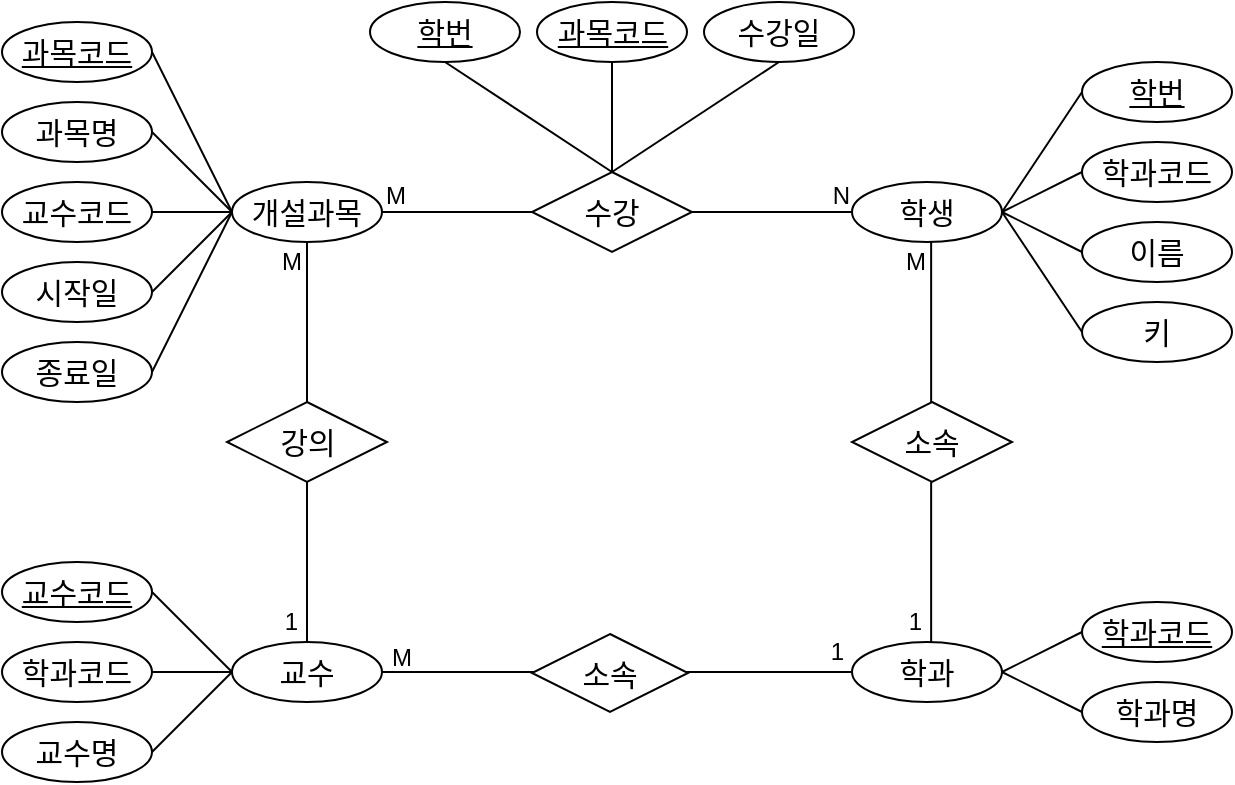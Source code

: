 <mxfile>
    <diagram id="RzV1OqvMHSCeDi-2Xnzu" name="Page-1">
        <mxGraphModel dx="670" dy="578" grid="1" gridSize="10" guides="1" tooltips="1" connect="1" arrows="1" fold="1" page="1" pageScale="1" pageWidth="1169" pageHeight="827" math="0" shadow="0">
            <root>
                <mxCell id="0"/>
                <mxCell id="1" parent="0"/>
                <mxCell id="2" value="학생" style="ellipse;whiteSpace=wrap;html=1;align=center;fontSize=15;" vertex="1" parent="1">
                    <mxGeometry x="702" y="304" width="75" height="30" as="geometry"/>
                </mxCell>
                <mxCell id="3" value="학과" style="ellipse;whiteSpace=wrap;html=1;align=center;fontSize=15;" vertex="1" parent="1">
                    <mxGeometry x="702" y="534" width="75" height="30" as="geometry"/>
                </mxCell>
                <mxCell id="6" value="학과코드" style="ellipse;whiteSpace=wrap;html=1;align=center;fontSize=15;" vertex="1" parent="1">
                    <mxGeometry x="817" y="284" width="75" height="30" as="geometry"/>
                </mxCell>
                <mxCell id="7" value="이름" style="ellipse;whiteSpace=wrap;html=1;align=center;fontSize=15;" vertex="1" parent="1">
                    <mxGeometry x="817" y="324" width="75" height="30" as="geometry"/>
                </mxCell>
                <mxCell id="8" value="키" style="ellipse;whiteSpace=wrap;html=1;align=center;fontSize=15;" vertex="1" parent="1">
                    <mxGeometry x="817" y="364" width="75" height="30" as="geometry"/>
                </mxCell>
                <mxCell id="9" value="학번" style="ellipse;whiteSpace=wrap;html=1;align=center;fontStyle=4;fontSize=15;" vertex="1" parent="1">
                    <mxGeometry x="817" y="244" width="75" height="30" as="geometry"/>
                </mxCell>
                <mxCell id="10" value="학과코드" style="ellipse;whiteSpace=wrap;html=1;align=center;fontStyle=4;fontSize=15;" vertex="1" parent="1">
                    <mxGeometry x="817" y="514" width="75" height="30" as="geometry"/>
                </mxCell>
                <mxCell id="11" value="학과명" style="ellipse;whiteSpace=wrap;html=1;align=center;fontSize=15;" vertex="1" parent="1">
                    <mxGeometry x="817" y="554" width="75" height="30" as="geometry"/>
                </mxCell>
                <mxCell id="12" value="교수" style="ellipse;whiteSpace=wrap;html=1;align=center;fontSize=15;" vertex="1" parent="1">
                    <mxGeometry x="392" y="534" width="75" height="30" as="geometry"/>
                </mxCell>
                <mxCell id="13" value="학과코드" style="ellipse;whiteSpace=wrap;html=1;align=center;fontSize=15;" vertex="1" parent="1">
                    <mxGeometry x="277" y="534" width="75" height="30" as="geometry"/>
                </mxCell>
                <mxCell id="14" value="교수명" style="ellipse;whiteSpace=wrap;html=1;align=center;fontSize=15;" vertex="1" parent="1">
                    <mxGeometry x="277" y="574" width="75" height="30" as="geometry"/>
                </mxCell>
                <mxCell id="16" value="교수코드" style="ellipse;whiteSpace=wrap;html=1;align=center;fontStyle=4;fontSize=15;" vertex="1" parent="1">
                    <mxGeometry x="277" y="494" width="75" height="30" as="geometry"/>
                </mxCell>
                <mxCell id="21" value="개설과목" style="ellipse;whiteSpace=wrap;html=1;align=center;fontSize=15;" vertex="1" parent="1">
                    <mxGeometry x="392" y="304" width="75" height="30" as="geometry"/>
                </mxCell>
                <mxCell id="22" value="과목명" style="ellipse;whiteSpace=wrap;html=1;align=center;fontSize=15;" vertex="1" parent="1">
                    <mxGeometry x="277" y="264" width="75" height="30" as="geometry"/>
                </mxCell>
                <mxCell id="23" value="교수코드" style="ellipse;whiteSpace=wrap;html=1;align=center;fontSize=15;" vertex="1" parent="1">
                    <mxGeometry x="277" y="304" width="75" height="30" as="geometry"/>
                </mxCell>
                <mxCell id="24" value="시작일" style="ellipse;whiteSpace=wrap;html=1;align=center;fontSize=15;" vertex="1" parent="1">
                    <mxGeometry x="277" y="344" width="75" height="30" as="geometry"/>
                </mxCell>
                <mxCell id="25" value="과목코드" style="ellipse;whiteSpace=wrap;html=1;align=center;fontStyle=4;fontSize=15;" vertex="1" parent="1">
                    <mxGeometry x="277" y="224" width="75" height="30" as="geometry"/>
                </mxCell>
                <mxCell id="26" value="종료일" style="ellipse;whiteSpace=wrap;html=1;align=center;fontSize=15;" vertex="1" parent="1">
                    <mxGeometry x="277" y="384" width="75" height="30" as="geometry"/>
                </mxCell>
                <mxCell id="28" value="" style="endArrow=none;html=1;rounded=0;exitX=0;exitY=0.5;exitDx=0;exitDy=0;entryX=1;entryY=0.5;entryDx=0;entryDy=0;" edge="1" parent="1" source="21" target="25">
                    <mxGeometry relative="1" as="geometry">
                        <mxPoint x="432" y="274" as="sourcePoint"/>
                        <mxPoint x="592" y="274" as="targetPoint"/>
                    </mxGeometry>
                </mxCell>
                <mxCell id="30" value="" style="endArrow=none;html=1;rounded=0;exitX=0;exitY=0.5;exitDx=0;exitDy=0;entryX=1;entryY=0.5;entryDx=0;entryDy=0;" edge="1" parent="1" source="21" target="22">
                    <mxGeometry relative="1" as="geometry">
                        <mxPoint x="247" y="329" as="sourcePoint"/>
                        <mxPoint x="287" y="249" as="targetPoint"/>
                    </mxGeometry>
                </mxCell>
                <mxCell id="31" value="" style="endArrow=none;html=1;rounded=0;exitX=0;exitY=0.5;exitDx=0;exitDy=0;" edge="1" parent="1" source="21">
                    <mxGeometry relative="1" as="geometry">
                        <mxPoint x="247" y="329" as="sourcePoint"/>
                        <mxPoint x="352" y="319" as="targetPoint"/>
                    </mxGeometry>
                </mxCell>
                <mxCell id="32" value="" style="endArrow=none;html=1;rounded=0;exitX=0;exitY=0.5;exitDx=0;exitDy=0;entryX=1;entryY=0.5;entryDx=0;entryDy=0;" edge="1" parent="1" source="21" target="24">
                    <mxGeometry relative="1" as="geometry">
                        <mxPoint x="247" y="329" as="sourcePoint"/>
                        <mxPoint x="287" y="329" as="targetPoint"/>
                    </mxGeometry>
                </mxCell>
                <mxCell id="33" value="" style="endArrow=none;html=1;rounded=0;exitX=0;exitY=0.5;exitDx=0;exitDy=0;entryX=1;entryY=0.5;entryDx=0;entryDy=0;" edge="1" parent="1" source="21" target="26">
                    <mxGeometry relative="1" as="geometry">
                        <mxPoint x="247" y="329" as="sourcePoint"/>
                        <mxPoint x="287" y="369" as="targetPoint"/>
                    </mxGeometry>
                </mxCell>
                <mxCell id="34" value="" style="endArrow=none;html=1;rounded=0;exitX=0;exitY=0.5;exitDx=0;exitDy=0;entryX=1;entryY=0.5;entryDx=0;entryDy=0;" edge="1" parent="1" source="12" target="16">
                    <mxGeometry relative="1" as="geometry">
                        <mxPoint x="247" y="819" as="sourcePoint"/>
                        <mxPoint x="287" y="739" as="targetPoint"/>
                    </mxGeometry>
                </mxCell>
                <mxCell id="35" value="" style="endArrow=none;html=1;rounded=0;exitX=0;exitY=0.5;exitDx=0;exitDy=0;entryX=1;entryY=0.5;entryDx=0;entryDy=0;" edge="1" parent="1" source="12" target="13">
                    <mxGeometry relative="1" as="geometry">
                        <mxPoint x="247" y="559" as="sourcePoint"/>
                        <mxPoint x="287" y="519" as="targetPoint"/>
                    </mxGeometry>
                </mxCell>
                <mxCell id="36" value="" style="endArrow=none;html=1;rounded=0;exitX=0;exitY=0.5;exitDx=0;exitDy=0;entryX=1;entryY=0.5;entryDx=0;entryDy=0;" edge="1" parent="1" source="12" target="14">
                    <mxGeometry relative="1" as="geometry">
                        <mxPoint x="247" y="559" as="sourcePoint"/>
                        <mxPoint x="287" y="559" as="targetPoint"/>
                    </mxGeometry>
                </mxCell>
                <mxCell id="37" value="" style="endArrow=none;html=1;rounded=0;exitX=1;exitY=0.5;exitDx=0;exitDy=0;entryX=0;entryY=0.5;entryDx=0;entryDy=0;" edge="1" parent="1" source="2" target="9">
                    <mxGeometry relative="1" as="geometry">
                        <mxPoint x="457" y="319" as="sourcePoint"/>
                        <mxPoint x="497" y="359" as="targetPoint"/>
                    </mxGeometry>
                </mxCell>
                <mxCell id="39" value="" style="endArrow=none;html=1;rounded=0;exitX=1;exitY=0.5;exitDx=0;exitDy=0;entryX=0;entryY=0.5;entryDx=0;entryDy=0;" edge="1" parent="1" source="2" target="6">
                    <mxGeometry relative="1" as="geometry">
                        <mxPoint x="787" y="329" as="sourcePoint"/>
                        <mxPoint x="827" y="269" as="targetPoint"/>
                    </mxGeometry>
                </mxCell>
                <mxCell id="40" value="" style="endArrow=none;html=1;rounded=0;exitX=1;exitY=0.5;exitDx=0;exitDy=0;entryX=0;entryY=0.5;entryDx=0;entryDy=0;" edge="1" parent="1" source="2" target="7">
                    <mxGeometry relative="1" as="geometry">
                        <mxPoint x="787" y="329" as="sourcePoint"/>
                        <mxPoint x="827" y="309" as="targetPoint"/>
                    </mxGeometry>
                </mxCell>
                <mxCell id="41" value="" style="endArrow=none;html=1;rounded=0;exitX=1;exitY=0.5;exitDx=0;exitDy=0;entryX=0;entryY=0.5;entryDx=0;entryDy=0;" edge="1" parent="1" source="2" target="8">
                    <mxGeometry relative="1" as="geometry">
                        <mxPoint x="787" y="329" as="sourcePoint"/>
                        <mxPoint x="827" y="349" as="targetPoint"/>
                    </mxGeometry>
                </mxCell>
                <mxCell id="42" value="" style="endArrow=none;html=1;rounded=0;exitX=1;exitY=0.5;exitDx=0;exitDy=0;entryX=0;entryY=0.5;entryDx=0;entryDy=0;" edge="1" parent="1" source="3" target="10">
                    <mxGeometry relative="1" as="geometry">
                        <mxPoint x="787" y="379" as="sourcePoint"/>
                        <mxPoint x="827" y="439" as="targetPoint"/>
                    </mxGeometry>
                </mxCell>
                <mxCell id="43" value="" style="endArrow=none;html=1;rounded=0;exitX=1;exitY=0.5;exitDx=0;exitDy=0;entryX=0;entryY=0.5;entryDx=0;entryDy=0;" edge="1" parent="1" source="3" target="11">
                    <mxGeometry relative="1" as="geometry">
                        <mxPoint x="787" y="559" as="sourcePoint"/>
                        <mxPoint x="827" y="539" as="targetPoint"/>
                    </mxGeometry>
                </mxCell>
                <mxCell id="44" value="" style="endArrow=none;html=1;rounded=0;exitX=1;exitY=0.5;exitDx=0;exitDy=0;entryX=0;entryY=0.5;entryDx=0;entryDy=0;" edge="1" parent="1" source="21" target="2">
                    <mxGeometry relative="1" as="geometry">
                        <mxPoint x="470" y="290" as="sourcePoint"/>
                        <mxPoint x="630" y="290" as="targetPoint"/>
                    </mxGeometry>
                </mxCell>
                <mxCell id="45" value="M" style="resizable=0;html=1;whiteSpace=wrap;align=left;verticalAlign=bottom;" connectable="0" vertex="1" parent="44">
                    <mxGeometry x="-1" relative="1" as="geometry"/>
                </mxCell>
                <mxCell id="46" value="N" style="resizable=0;html=1;whiteSpace=wrap;align=right;verticalAlign=bottom;" connectable="0" vertex="1" parent="44">
                    <mxGeometry x="1" relative="1" as="geometry"/>
                </mxCell>
                <mxCell id="19" value="수강" style="shape=rhombus;perimeter=rhombusPerimeter;whiteSpace=wrap;html=1;align=center;fontSize=15;" vertex="1" parent="1">
                    <mxGeometry x="542" y="299" width="80" height="40" as="geometry"/>
                </mxCell>
                <mxCell id="49" value="" style="endArrow=none;html=1;rounded=0;exitX=0.5;exitY=1;exitDx=0;exitDy=0;entryX=0.5;entryY=0;entryDx=0;entryDy=0;" edge="1" parent="1" source="21" target="12">
                    <mxGeometry relative="1" as="geometry">
                        <mxPoint x="540" y="400" as="sourcePoint"/>
                        <mxPoint x="700" y="400" as="targetPoint"/>
                    </mxGeometry>
                </mxCell>
                <mxCell id="50" value="M" style="resizable=0;html=1;whiteSpace=wrap;align=left;verticalAlign=bottom;" connectable="0" vertex="1" parent="49">
                    <mxGeometry x="-1" relative="1" as="geometry">
                        <mxPoint x="-15" y="18" as="offset"/>
                    </mxGeometry>
                </mxCell>
                <mxCell id="51" value="1" style="resizable=0;html=1;whiteSpace=wrap;align=right;verticalAlign=bottom;" connectable="0" vertex="1" parent="49">
                    <mxGeometry x="1" relative="1" as="geometry">
                        <mxPoint x="-3" y="-2" as="offset"/>
                    </mxGeometry>
                </mxCell>
                <mxCell id="53" value="" style="endArrow=none;html=1;rounded=0;exitX=0.5;exitY=1;exitDx=0;exitDy=0;entryX=0.5;entryY=0;entryDx=0;entryDy=0;" edge="1" parent="1">
                    <mxGeometry relative="1" as="geometry">
                        <mxPoint x="741.57" y="334" as="sourcePoint"/>
                        <mxPoint x="741.57" y="534" as="targetPoint"/>
                    </mxGeometry>
                </mxCell>
                <mxCell id="54" value="M" style="resizable=0;html=1;whiteSpace=wrap;align=left;verticalAlign=bottom;" connectable="0" vertex="1" parent="53">
                    <mxGeometry x="-1" relative="1" as="geometry">
                        <mxPoint x="-15" y="18" as="offset"/>
                    </mxGeometry>
                </mxCell>
                <mxCell id="55" value="1" style="resizable=0;html=1;whiteSpace=wrap;align=right;verticalAlign=bottom;" connectable="0" vertex="1" parent="53">
                    <mxGeometry x="1" relative="1" as="geometry">
                        <mxPoint x="-3" y="-2" as="offset"/>
                    </mxGeometry>
                </mxCell>
                <mxCell id="18" value="소속" style="shape=rhombus;perimeter=rhombusPerimeter;whiteSpace=wrap;html=1;align=center;fontSize=15;" vertex="1" parent="1">
                    <mxGeometry x="702" y="414" width="80" height="40" as="geometry"/>
                </mxCell>
                <mxCell id="20" value="강의" style="shape=rhombus;perimeter=rhombusPerimeter;whiteSpace=wrap;html=1;align=center;fontSize=15;" vertex="1" parent="1">
                    <mxGeometry x="389.5" y="414" width="80" height="40" as="geometry"/>
                </mxCell>
                <mxCell id="57" value="" style="endArrow=none;html=1;rounded=0;exitX=1;exitY=0.5;exitDx=0;exitDy=0;entryX=0;entryY=0.5;entryDx=0;entryDy=0;" edge="1" parent="1" source="12" target="3">
                    <mxGeometry relative="1" as="geometry">
                        <mxPoint x="530" y="429" as="sourcePoint"/>
                        <mxPoint x="530" y="629" as="targetPoint"/>
                    </mxGeometry>
                </mxCell>
                <mxCell id="58" value="M" style="resizable=0;html=1;whiteSpace=wrap;align=left;verticalAlign=bottom;" connectable="0" vertex="1" parent="57">
                    <mxGeometry x="-1" relative="1" as="geometry">
                        <mxPoint x="3" y="1" as="offset"/>
                    </mxGeometry>
                </mxCell>
                <mxCell id="59" value="1" style="resizable=0;html=1;whiteSpace=wrap;align=right;verticalAlign=bottom;" connectable="0" vertex="1" parent="57">
                    <mxGeometry x="1" relative="1" as="geometry">
                        <mxPoint x="-3" y="-2" as="offset"/>
                    </mxGeometry>
                </mxCell>
                <mxCell id="56" value="소속" style="shape=rhombus;perimeter=rhombusPerimeter;whiteSpace=wrap;html=1;align=center;fontSize=15;" vertex="1" parent="1">
                    <mxGeometry x="542" y="530" width="78" height="39" as="geometry"/>
                </mxCell>
                <mxCell id="JZcHNKM4s_XMoxkXmlBT-59" value="학번" style="ellipse;whiteSpace=wrap;html=1;align=center;fontStyle=4;fontSize=15;" vertex="1" parent="1">
                    <mxGeometry x="461" y="214" width="75" height="30" as="geometry"/>
                </mxCell>
                <mxCell id="JZcHNKM4s_XMoxkXmlBT-60" value="과목코드" style="ellipse;whiteSpace=wrap;html=1;align=center;fontStyle=4;fontSize=15;" vertex="1" parent="1">
                    <mxGeometry x="544.5" y="214" width="75" height="30" as="geometry"/>
                </mxCell>
                <mxCell id="JZcHNKM4s_XMoxkXmlBT-61" value="수강일" style="ellipse;whiteSpace=wrap;html=1;align=center;fontSize=15;" vertex="1" parent="1">
                    <mxGeometry x="628" y="214" width="75" height="30" as="geometry"/>
                </mxCell>
                <mxCell id="y2mSvNMbMpZ3Wx20DEeY-60" value="" style="endArrow=none;html=1;rounded=0;exitX=0.5;exitY=1;exitDx=0;exitDy=0;entryX=0.5;entryY=0;entryDx=0;entryDy=0;" edge="1" parent="1" source="JZcHNKM4s_XMoxkXmlBT-60" target="19">
                    <mxGeometry relative="1" as="geometry">
                        <mxPoint x="570" y="330" as="sourcePoint"/>
                        <mxPoint x="730" y="330" as="targetPoint"/>
                    </mxGeometry>
                </mxCell>
                <mxCell id="y2mSvNMbMpZ3Wx20DEeY-61" value="" style="endArrow=none;html=1;rounded=0;exitX=0.5;exitY=1;exitDx=0;exitDy=0;entryX=0.5;entryY=0;entryDx=0;entryDy=0;" edge="1" parent="1" source="JZcHNKM4s_XMoxkXmlBT-61" target="19">
                    <mxGeometry relative="1" as="geometry">
                        <mxPoint x="592" y="254" as="sourcePoint"/>
                        <mxPoint x="592" y="309" as="targetPoint"/>
                    </mxGeometry>
                </mxCell>
                <mxCell id="y2mSvNMbMpZ3Wx20DEeY-62" value="" style="endArrow=none;html=1;rounded=0;exitX=0.5;exitY=1;exitDx=0;exitDy=0;entryX=0.5;entryY=0;entryDx=0;entryDy=0;" edge="1" parent="1" source="JZcHNKM4s_XMoxkXmlBT-59" target="19">
                    <mxGeometry relative="1" as="geometry">
                        <mxPoint x="676" y="254" as="sourcePoint"/>
                        <mxPoint x="592" y="309" as="targetPoint"/>
                    </mxGeometry>
                </mxCell>
            </root>
        </mxGraphModel>
    </diagram>
    <diagram id="DsDTQnBd63ckq8sK82Fo" name="Page-2">
        <mxGraphModel dx="975" dy="827" grid="1" gridSize="10" guides="1" tooltips="1" connect="1" arrows="1" fold="1" page="1" pageScale="1" pageWidth="1169" pageHeight="827" math="0" shadow="0">
            <root>
                <mxCell id="0"/>
                <mxCell id="1" parent="0"/>
                <mxCell id="hBGOaly_u9701TuGnQth-31" value="학생" style="shape=table;startSize=30;container=1;collapsible=1;childLayout=tableLayout;fixedRows=1;rowLines=0;fontStyle=1;align=center;resizeLast=1;html=1;" vertex="1" parent="1">
                    <mxGeometry x="250" y="240" width="100" height="150" as="geometry"/>
                </mxCell>
                <mxCell id="hBGOaly_u9701TuGnQth-32" value="" style="shape=tableRow;horizontal=0;startSize=0;swimlaneHead=0;swimlaneBody=0;fillColor=none;collapsible=0;dropTarget=0;points=[[0,0.5],[1,0.5]];portConstraint=eastwest;top=0;left=0;right=0;bottom=1;" vertex="1" parent="hBGOaly_u9701TuGnQth-31">
                    <mxGeometry y="30" width="100" height="30" as="geometry"/>
                </mxCell>
                <mxCell id="hBGOaly_u9701TuGnQth-33" value="PK" style="shape=partialRectangle;connectable=0;fillColor=none;top=0;left=0;bottom=0;right=0;fontStyle=1;overflow=hidden;whiteSpace=wrap;html=1;" vertex="1" parent="hBGOaly_u9701TuGnQth-32">
                    <mxGeometry width="30" height="30" as="geometry">
                        <mxRectangle width="30" height="30" as="alternateBounds"/>
                    </mxGeometry>
                </mxCell>
                <mxCell id="hBGOaly_u9701TuGnQth-34" value="학번" style="shape=partialRectangle;connectable=0;fillColor=none;top=0;left=0;bottom=0;right=0;align=left;spacingLeft=6;fontStyle=5;overflow=hidden;whiteSpace=wrap;html=1;" vertex="1" parent="hBGOaly_u9701TuGnQth-32">
                    <mxGeometry x="30" width="70" height="30" as="geometry">
                        <mxRectangle width="70" height="30" as="alternateBounds"/>
                    </mxGeometry>
                </mxCell>
                <mxCell id="mKmhaVHuOT8psV6PgwVP-20" value="" style="shape=tableRow;horizontal=0;startSize=0;swimlaneHead=0;swimlaneBody=0;fillColor=none;collapsible=0;dropTarget=0;points=[[0,0.5],[1,0.5]];portConstraint=eastwest;top=0;left=0;right=0;bottom=1;" vertex="1" parent="hBGOaly_u9701TuGnQth-31">
                    <mxGeometry y="60" width="100" height="30" as="geometry"/>
                </mxCell>
                <mxCell id="mKmhaVHuOT8psV6PgwVP-21" value="PK" style="shape=partialRectangle;connectable=0;fillColor=none;top=0;left=0;bottom=0;right=0;fontStyle=1;overflow=hidden;whiteSpace=wrap;html=1;" vertex="1" parent="mKmhaVHuOT8psV6PgwVP-20">
                    <mxGeometry width="30" height="30" as="geometry">
                        <mxRectangle width="30" height="30" as="alternateBounds"/>
                    </mxGeometry>
                </mxCell>
                <mxCell id="mKmhaVHuOT8psV6PgwVP-22" value="학과코드" style="shape=partialRectangle;connectable=0;fillColor=none;top=0;left=0;bottom=0;right=0;align=left;spacingLeft=6;fontStyle=5;overflow=hidden;whiteSpace=wrap;html=1;" vertex="1" parent="mKmhaVHuOT8psV6PgwVP-20">
                    <mxGeometry x="30" width="70" height="30" as="geometry">
                        <mxRectangle width="70" height="30" as="alternateBounds"/>
                    </mxGeometry>
                </mxCell>
                <mxCell id="hBGOaly_u9701TuGnQth-35" value="" style="shape=tableRow;horizontal=0;startSize=0;swimlaneHead=0;swimlaneBody=0;fillColor=none;collapsible=0;dropTarget=0;points=[[0,0.5],[1,0.5]];portConstraint=eastwest;top=0;left=0;right=0;bottom=0;" vertex="1" parent="hBGOaly_u9701TuGnQth-31">
                    <mxGeometry y="90" width="100" height="30" as="geometry"/>
                </mxCell>
                <mxCell id="hBGOaly_u9701TuGnQth-36" value="" style="shape=partialRectangle;connectable=0;fillColor=none;top=0;left=0;bottom=0;right=0;editable=1;overflow=hidden;whiteSpace=wrap;html=1;" vertex="1" parent="hBGOaly_u9701TuGnQth-35">
                    <mxGeometry width="30" height="30" as="geometry">
                        <mxRectangle width="30" height="30" as="alternateBounds"/>
                    </mxGeometry>
                </mxCell>
                <mxCell id="hBGOaly_u9701TuGnQth-37" value="이름" style="shape=partialRectangle;connectable=0;fillColor=none;top=0;left=0;bottom=0;right=0;align=left;spacingLeft=6;overflow=hidden;whiteSpace=wrap;html=1;" vertex="1" parent="hBGOaly_u9701TuGnQth-35">
                    <mxGeometry x="30" width="70" height="30" as="geometry">
                        <mxRectangle width="70" height="30" as="alternateBounds"/>
                    </mxGeometry>
                </mxCell>
                <mxCell id="hBGOaly_u9701TuGnQth-38" value="" style="shape=tableRow;horizontal=0;startSize=0;swimlaneHead=0;swimlaneBody=0;fillColor=none;collapsible=0;dropTarget=0;points=[[0,0.5],[1,0.5]];portConstraint=eastwest;top=0;left=0;right=0;bottom=0;" vertex="1" parent="hBGOaly_u9701TuGnQth-31">
                    <mxGeometry y="120" width="100" height="30" as="geometry"/>
                </mxCell>
                <mxCell id="hBGOaly_u9701TuGnQth-39" value="" style="shape=partialRectangle;connectable=0;fillColor=none;top=0;left=0;bottom=0;right=0;editable=1;overflow=hidden;whiteSpace=wrap;html=1;" vertex="1" parent="hBGOaly_u9701TuGnQth-38">
                    <mxGeometry width="30" height="30" as="geometry">
                        <mxRectangle width="30" height="30" as="alternateBounds"/>
                    </mxGeometry>
                </mxCell>
                <mxCell id="hBGOaly_u9701TuGnQth-40" value="키" style="shape=partialRectangle;connectable=0;fillColor=none;top=0;left=0;bottom=0;right=0;align=left;spacingLeft=6;overflow=hidden;whiteSpace=wrap;html=1;" vertex="1" parent="hBGOaly_u9701TuGnQth-38">
                    <mxGeometry x="30" width="70" height="30" as="geometry">
                        <mxRectangle width="70" height="30" as="alternateBounds"/>
                    </mxGeometry>
                </mxCell>
                <mxCell id="hBGOaly_u9701TuGnQth-44" value="학과" style="shape=table;startSize=30;container=1;collapsible=1;childLayout=tableLayout;fixedRows=1;rowLines=0;fontStyle=1;align=center;resizeLast=1;html=1;" vertex="1" parent="1">
                    <mxGeometry x="110" y="240" width="100" height="90" as="geometry"/>
                </mxCell>
                <mxCell id="hBGOaly_u9701TuGnQth-45" value="" style="shape=tableRow;horizontal=0;startSize=0;swimlaneHead=0;swimlaneBody=0;fillColor=none;collapsible=0;dropTarget=0;points=[[0,0.5],[1,0.5]];portConstraint=eastwest;top=0;left=0;right=0;bottom=1;" vertex="1" parent="hBGOaly_u9701TuGnQth-44">
                    <mxGeometry y="30" width="100" height="30" as="geometry"/>
                </mxCell>
                <mxCell id="hBGOaly_u9701TuGnQth-46" value="PK" style="shape=partialRectangle;connectable=0;fillColor=none;top=0;left=0;bottom=0;right=0;fontStyle=1;overflow=hidden;whiteSpace=wrap;html=1;" vertex="1" parent="hBGOaly_u9701TuGnQth-45">
                    <mxGeometry width="30" height="30" as="geometry">
                        <mxRectangle width="30" height="30" as="alternateBounds"/>
                    </mxGeometry>
                </mxCell>
                <mxCell id="hBGOaly_u9701TuGnQth-47" value="학과코드" style="shape=partialRectangle;connectable=0;fillColor=none;top=0;left=0;bottom=0;right=0;align=left;spacingLeft=6;fontStyle=5;overflow=hidden;whiteSpace=wrap;html=1;" vertex="1" parent="hBGOaly_u9701TuGnQth-45">
                    <mxGeometry x="30" width="70" height="30" as="geometry">
                        <mxRectangle width="70" height="30" as="alternateBounds"/>
                    </mxGeometry>
                </mxCell>
                <mxCell id="hBGOaly_u9701TuGnQth-48" value="" style="shape=tableRow;horizontal=0;startSize=0;swimlaneHead=0;swimlaneBody=0;fillColor=none;collapsible=0;dropTarget=0;points=[[0,0.5],[1,0.5]];portConstraint=eastwest;top=0;left=0;right=0;bottom=0;" vertex="1" parent="hBGOaly_u9701TuGnQth-44">
                    <mxGeometry y="60" width="100" height="30" as="geometry"/>
                </mxCell>
                <mxCell id="hBGOaly_u9701TuGnQth-49" value="" style="shape=partialRectangle;connectable=0;fillColor=none;top=0;left=0;bottom=0;right=0;editable=1;overflow=hidden;whiteSpace=wrap;html=1;" vertex="1" parent="hBGOaly_u9701TuGnQth-48">
                    <mxGeometry width="30" height="30" as="geometry">
                        <mxRectangle width="30" height="30" as="alternateBounds"/>
                    </mxGeometry>
                </mxCell>
                <mxCell id="hBGOaly_u9701TuGnQth-50" value="학과명" style="shape=partialRectangle;connectable=0;fillColor=none;top=0;left=0;bottom=0;right=0;align=left;spacingLeft=6;overflow=hidden;whiteSpace=wrap;html=1;" vertex="1" parent="hBGOaly_u9701TuGnQth-48">
                    <mxGeometry x="30" width="70" height="30" as="geometry">
                        <mxRectangle width="70" height="30" as="alternateBounds"/>
                    </mxGeometry>
                </mxCell>
                <mxCell id="mKmhaVHuOT8psV6PgwVP-1" value="개설과목" style="shape=table;startSize=30;container=1;collapsible=1;childLayout=tableLayout;fixedRows=1;rowLines=0;fontStyle=1;align=center;resizeLast=1;html=1;" vertex="1" parent="1">
                    <mxGeometry x="550" y="240" width="100" height="180" as="geometry"/>
                </mxCell>
                <mxCell id="mKmhaVHuOT8psV6PgwVP-2" value="" style="shape=tableRow;horizontal=0;startSize=0;swimlaneHead=0;swimlaneBody=0;fillColor=none;collapsible=0;dropTarget=0;points=[[0,0.5],[1,0.5]];portConstraint=eastwest;top=0;left=0;right=0;bottom=1;" vertex="1" parent="mKmhaVHuOT8psV6PgwVP-1">
                    <mxGeometry y="30" width="100" height="30" as="geometry"/>
                </mxCell>
                <mxCell id="mKmhaVHuOT8psV6PgwVP-3" value="PK" style="shape=partialRectangle;connectable=0;fillColor=none;top=0;left=0;bottom=0;right=0;fontStyle=1;overflow=hidden;whiteSpace=wrap;html=1;" vertex="1" parent="mKmhaVHuOT8psV6PgwVP-2">
                    <mxGeometry width="30" height="30" as="geometry">
                        <mxRectangle width="30" height="30" as="alternateBounds"/>
                    </mxGeometry>
                </mxCell>
                <mxCell id="mKmhaVHuOT8psV6PgwVP-4" value="과목코드" style="shape=partialRectangle;connectable=0;fillColor=none;top=0;left=0;bottom=0;right=0;align=left;spacingLeft=6;fontStyle=5;overflow=hidden;whiteSpace=wrap;html=1;" vertex="1" parent="mKmhaVHuOT8psV6PgwVP-2">
                    <mxGeometry x="30" width="70" height="30" as="geometry">
                        <mxRectangle width="70" height="30" as="alternateBounds"/>
                    </mxGeometry>
                </mxCell>
                <mxCell id="mKmhaVHuOT8psV6PgwVP-23" value="" style="shape=tableRow;horizontal=0;startSize=0;swimlaneHead=0;swimlaneBody=0;fillColor=none;collapsible=0;dropTarget=0;points=[[0,0.5],[1,0.5]];portConstraint=eastwest;top=0;left=0;right=0;bottom=1;" vertex="1" parent="mKmhaVHuOT8psV6PgwVP-1">
                    <mxGeometry y="60" width="100" height="30" as="geometry"/>
                </mxCell>
                <mxCell id="mKmhaVHuOT8psV6PgwVP-24" value="PK" style="shape=partialRectangle;connectable=0;fillColor=none;top=0;left=0;bottom=0;right=0;fontStyle=1;overflow=hidden;whiteSpace=wrap;html=1;" vertex="1" parent="mKmhaVHuOT8psV6PgwVP-23">
                    <mxGeometry width="30" height="30" as="geometry">
                        <mxRectangle width="30" height="30" as="alternateBounds"/>
                    </mxGeometry>
                </mxCell>
                <mxCell id="mKmhaVHuOT8psV6PgwVP-25" value="교수코드" style="shape=partialRectangle;connectable=0;fillColor=none;top=0;left=0;bottom=0;right=0;align=left;spacingLeft=6;fontStyle=5;overflow=hidden;whiteSpace=wrap;html=1;" vertex="1" parent="mKmhaVHuOT8psV6PgwVP-23">
                    <mxGeometry x="30" width="70" height="30" as="geometry">
                        <mxRectangle width="70" height="30" as="alternateBounds"/>
                    </mxGeometry>
                </mxCell>
                <mxCell id="mKmhaVHuOT8psV6PgwVP-5" value="" style="shape=tableRow;horizontal=0;startSize=0;swimlaneHead=0;swimlaneBody=0;fillColor=none;collapsible=0;dropTarget=0;points=[[0,0.5],[1,0.5]];portConstraint=eastwest;top=0;left=0;right=0;bottom=0;" vertex="1" parent="mKmhaVHuOT8psV6PgwVP-1">
                    <mxGeometry y="90" width="100" height="30" as="geometry"/>
                </mxCell>
                <mxCell id="mKmhaVHuOT8psV6PgwVP-6" value="" style="shape=partialRectangle;connectable=0;fillColor=none;top=0;left=0;bottom=0;right=0;editable=1;overflow=hidden;whiteSpace=wrap;html=1;" vertex="1" parent="mKmhaVHuOT8psV6PgwVP-5">
                    <mxGeometry width="30" height="30" as="geometry">
                        <mxRectangle width="30" height="30" as="alternateBounds"/>
                    </mxGeometry>
                </mxCell>
                <mxCell id="mKmhaVHuOT8psV6PgwVP-7" value="과목명" style="shape=partialRectangle;connectable=0;fillColor=none;top=0;left=0;bottom=0;right=0;align=left;spacingLeft=6;overflow=hidden;whiteSpace=wrap;html=1;" vertex="1" parent="mKmhaVHuOT8psV6PgwVP-5">
                    <mxGeometry x="30" width="70" height="30" as="geometry">
                        <mxRectangle width="70" height="30" as="alternateBounds"/>
                    </mxGeometry>
                </mxCell>
                <mxCell id="mKmhaVHuOT8psV6PgwVP-11" value="" style="shape=tableRow;horizontal=0;startSize=0;swimlaneHead=0;swimlaneBody=0;fillColor=none;collapsible=0;dropTarget=0;points=[[0,0.5],[1,0.5]];portConstraint=eastwest;top=0;left=0;right=0;bottom=0;" vertex="1" parent="mKmhaVHuOT8psV6PgwVP-1">
                    <mxGeometry y="120" width="100" height="30" as="geometry"/>
                </mxCell>
                <mxCell id="mKmhaVHuOT8psV6PgwVP-12" value="" style="shape=partialRectangle;connectable=0;fillColor=none;top=0;left=0;bottom=0;right=0;editable=1;overflow=hidden;whiteSpace=wrap;html=1;" vertex="1" parent="mKmhaVHuOT8psV6PgwVP-11">
                    <mxGeometry width="30" height="30" as="geometry">
                        <mxRectangle width="30" height="30" as="alternateBounds"/>
                    </mxGeometry>
                </mxCell>
                <mxCell id="mKmhaVHuOT8psV6PgwVP-13" value="시작일" style="shape=partialRectangle;connectable=0;fillColor=none;top=0;left=0;bottom=0;right=0;align=left;spacingLeft=6;overflow=hidden;whiteSpace=wrap;html=1;" vertex="1" parent="mKmhaVHuOT8psV6PgwVP-11">
                    <mxGeometry x="30" width="70" height="30" as="geometry">
                        <mxRectangle width="70" height="30" as="alternateBounds"/>
                    </mxGeometry>
                </mxCell>
                <mxCell id="mKmhaVHuOT8psV6PgwVP-14" value="" style="shape=tableRow;horizontal=0;startSize=0;swimlaneHead=0;swimlaneBody=0;fillColor=none;collapsible=0;dropTarget=0;points=[[0,0.5],[1,0.5]];portConstraint=eastwest;top=0;left=0;right=0;bottom=0;" vertex="1" parent="mKmhaVHuOT8psV6PgwVP-1">
                    <mxGeometry y="150" width="100" height="30" as="geometry"/>
                </mxCell>
                <mxCell id="mKmhaVHuOT8psV6PgwVP-15" value="" style="shape=partialRectangle;connectable=0;fillColor=none;top=0;left=0;bottom=0;right=0;editable=1;overflow=hidden;whiteSpace=wrap;html=1;" vertex="1" parent="mKmhaVHuOT8psV6PgwVP-14">
                    <mxGeometry width="30" height="30" as="geometry">
                        <mxRectangle width="30" height="30" as="alternateBounds"/>
                    </mxGeometry>
                </mxCell>
                <mxCell id="mKmhaVHuOT8psV6PgwVP-16" value="종료일" style="shape=partialRectangle;connectable=0;fillColor=none;top=0;left=0;bottom=0;right=0;align=left;spacingLeft=6;overflow=hidden;whiteSpace=wrap;html=1;" vertex="1" parent="mKmhaVHuOT8psV6PgwVP-14">
                    <mxGeometry x="30" width="70" height="30" as="geometry">
                        <mxRectangle width="70" height="30" as="alternateBounds"/>
                    </mxGeometry>
                </mxCell>
                <mxCell id="hBGOaly_u9701TuGnQth-18" value="교수" style="shape=table;startSize=30;container=1;collapsible=1;childLayout=tableLayout;fixedRows=1;rowLines=0;fontStyle=1;align=center;resizeLast=1;html=1;" vertex="1" parent="1">
                    <mxGeometry x="680" y="240" width="100" height="120" as="geometry"/>
                </mxCell>
                <mxCell id="hBGOaly_u9701TuGnQth-19" value="" style="shape=tableRow;horizontal=0;startSize=0;swimlaneHead=0;swimlaneBody=0;fillColor=none;collapsible=0;dropTarget=0;points=[[0,0.5],[1,0.5]];portConstraint=eastwest;top=0;left=0;right=0;bottom=1;" vertex="1" parent="hBGOaly_u9701TuGnQth-18">
                    <mxGeometry y="30" width="100" height="30" as="geometry"/>
                </mxCell>
                <mxCell id="hBGOaly_u9701TuGnQth-20" value="PK" style="shape=partialRectangle;connectable=0;fillColor=none;top=0;left=0;bottom=0;right=0;fontStyle=1;overflow=hidden;whiteSpace=wrap;html=1;" vertex="1" parent="hBGOaly_u9701TuGnQth-19">
                    <mxGeometry width="30" height="30" as="geometry">
                        <mxRectangle width="30" height="30" as="alternateBounds"/>
                    </mxGeometry>
                </mxCell>
                <mxCell id="hBGOaly_u9701TuGnQth-21" value="교수코드" style="shape=partialRectangle;connectable=0;fillColor=none;top=0;left=0;bottom=0;right=0;align=left;spacingLeft=6;fontStyle=5;overflow=hidden;whiteSpace=wrap;html=1;" vertex="1" parent="hBGOaly_u9701TuGnQth-19">
                    <mxGeometry x="30" width="70" height="30" as="geometry">
                        <mxRectangle width="70" height="30" as="alternateBounds"/>
                    </mxGeometry>
                </mxCell>
                <mxCell id="mKmhaVHuOT8psV6PgwVP-17" value="" style="shape=tableRow;horizontal=0;startSize=0;swimlaneHead=0;swimlaneBody=0;fillColor=none;collapsible=0;dropTarget=0;points=[[0,0.5],[1,0.5]];portConstraint=eastwest;top=0;left=0;right=0;bottom=1;" vertex="1" parent="hBGOaly_u9701TuGnQth-18">
                    <mxGeometry y="60" width="100" height="30" as="geometry"/>
                </mxCell>
                <mxCell id="mKmhaVHuOT8psV6PgwVP-18" value="PK" style="shape=partialRectangle;connectable=0;fillColor=none;top=0;left=0;bottom=0;right=0;fontStyle=1;overflow=hidden;whiteSpace=wrap;html=1;" vertex="1" parent="mKmhaVHuOT8psV6PgwVP-17">
                    <mxGeometry width="30" height="30" as="geometry">
                        <mxRectangle width="30" height="30" as="alternateBounds"/>
                    </mxGeometry>
                </mxCell>
                <mxCell id="mKmhaVHuOT8psV6PgwVP-19" value="학과코드" style="shape=partialRectangle;connectable=0;fillColor=none;top=0;left=0;bottom=0;right=0;align=left;spacingLeft=6;fontStyle=5;overflow=hidden;whiteSpace=wrap;html=1;" vertex="1" parent="mKmhaVHuOT8psV6PgwVP-17">
                    <mxGeometry x="30" width="70" height="30" as="geometry">
                        <mxRectangle width="70" height="30" as="alternateBounds"/>
                    </mxGeometry>
                </mxCell>
                <mxCell id="hBGOaly_u9701TuGnQth-22" value="" style="shape=tableRow;horizontal=0;startSize=0;swimlaneHead=0;swimlaneBody=0;fillColor=none;collapsible=0;dropTarget=0;points=[[0,0.5],[1,0.5]];portConstraint=eastwest;top=0;left=0;right=0;bottom=0;" vertex="1" parent="hBGOaly_u9701TuGnQth-18">
                    <mxGeometry y="90" width="100" height="30" as="geometry"/>
                </mxCell>
                <mxCell id="hBGOaly_u9701TuGnQth-23" value="" style="shape=partialRectangle;connectable=0;fillColor=none;top=0;left=0;bottom=0;right=0;editable=1;overflow=hidden;whiteSpace=wrap;html=1;" vertex="1" parent="hBGOaly_u9701TuGnQth-22">
                    <mxGeometry width="30" height="30" as="geometry">
                        <mxRectangle width="30" height="30" as="alternateBounds"/>
                    </mxGeometry>
                </mxCell>
                <mxCell id="hBGOaly_u9701TuGnQth-24" value="교수명" style="shape=partialRectangle;connectable=0;fillColor=none;top=0;left=0;bottom=0;right=0;align=left;spacingLeft=6;overflow=hidden;whiteSpace=wrap;html=1;" vertex="1" parent="hBGOaly_u9701TuGnQth-22">
                    <mxGeometry x="30" width="70" height="30" as="geometry">
                        <mxRectangle width="70" height="30" as="alternateBounds"/>
                    </mxGeometry>
                </mxCell>
                <mxCell id="mKmhaVHuOT8psV6PgwVP-26" value="수강" style="shape=table;startSize=30;container=1;collapsible=1;childLayout=tableLayout;fixedRows=1;rowLines=0;fontStyle=1;align=center;resizeLast=1;html=1;" vertex="1" parent="1">
                    <mxGeometry x="400" y="240" width="100" height="120" as="geometry"/>
                </mxCell>
                <mxCell id="mKmhaVHuOT8psV6PgwVP-27" value="" style="shape=tableRow;horizontal=0;startSize=0;swimlaneHead=0;swimlaneBody=0;fillColor=none;collapsible=0;dropTarget=0;points=[[0,0.5],[1,0.5]];portConstraint=eastwest;top=0;left=0;right=0;bottom=1;" vertex="1" parent="mKmhaVHuOT8psV6PgwVP-26">
                    <mxGeometry y="30" width="100" height="30" as="geometry"/>
                </mxCell>
                <mxCell id="mKmhaVHuOT8psV6PgwVP-28" value="PK" style="shape=partialRectangle;connectable=0;fillColor=none;top=0;left=0;bottom=0;right=0;fontStyle=1;overflow=hidden;whiteSpace=wrap;html=1;" vertex="1" parent="mKmhaVHuOT8psV6PgwVP-27">
                    <mxGeometry width="30" height="30" as="geometry">
                        <mxRectangle width="30" height="30" as="alternateBounds"/>
                    </mxGeometry>
                </mxCell>
                <mxCell id="mKmhaVHuOT8psV6PgwVP-29" value="학번" style="shape=partialRectangle;connectable=0;fillColor=none;top=0;left=0;bottom=0;right=0;align=left;spacingLeft=6;fontStyle=5;overflow=hidden;whiteSpace=wrap;html=1;" vertex="1" parent="mKmhaVHuOT8psV6PgwVP-27">
                    <mxGeometry x="30" width="70" height="30" as="geometry">
                        <mxRectangle width="70" height="30" as="alternateBounds"/>
                    </mxGeometry>
                </mxCell>
                <mxCell id="mKmhaVHuOT8psV6PgwVP-30" value="" style="shape=tableRow;horizontal=0;startSize=0;swimlaneHead=0;swimlaneBody=0;fillColor=none;collapsible=0;dropTarget=0;points=[[0,0.5],[1,0.5]];portConstraint=eastwest;top=0;left=0;right=0;bottom=1;" vertex="1" parent="mKmhaVHuOT8psV6PgwVP-26">
                    <mxGeometry y="60" width="100" height="30" as="geometry"/>
                </mxCell>
                <mxCell id="mKmhaVHuOT8psV6PgwVP-31" value="PK" style="shape=partialRectangle;connectable=0;fillColor=none;top=0;left=0;bottom=0;right=0;fontStyle=1;overflow=hidden;whiteSpace=wrap;html=1;" vertex="1" parent="mKmhaVHuOT8psV6PgwVP-30">
                    <mxGeometry width="30" height="30" as="geometry">
                        <mxRectangle width="30" height="30" as="alternateBounds"/>
                    </mxGeometry>
                </mxCell>
                <mxCell id="mKmhaVHuOT8psV6PgwVP-32" value="학과코드" style="shape=partialRectangle;connectable=0;fillColor=none;top=0;left=0;bottom=0;right=0;align=left;spacingLeft=6;fontStyle=5;overflow=hidden;whiteSpace=wrap;html=1;" vertex="1" parent="mKmhaVHuOT8psV6PgwVP-30">
                    <mxGeometry x="30" width="70" height="30" as="geometry">
                        <mxRectangle width="70" height="30" as="alternateBounds"/>
                    </mxGeometry>
                </mxCell>
                <mxCell id="mKmhaVHuOT8psV6PgwVP-33" value="" style="shape=tableRow;horizontal=0;startSize=0;swimlaneHead=0;swimlaneBody=0;fillColor=none;collapsible=0;dropTarget=0;points=[[0,0.5],[1,0.5]];portConstraint=eastwest;top=0;left=0;right=0;bottom=0;" vertex="1" parent="mKmhaVHuOT8psV6PgwVP-26">
                    <mxGeometry y="90" width="100" height="30" as="geometry"/>
                </mxCell>
                <mxCell id="mKmhaVHuOT8psV6PgwVP-34" value="" style="shape=partialRectangle;connectable=0;fillColor=none;top=0;left=0;bottom=0;right=0;editable=1;overflow=hidden;whiteSpace=wrap;html=1;" vertex="1" parent="mKmhaVHuOT8psV6PgwVP-33">
                    <mxGeometry width="30" height="30" as="geometry">
                        <mxRectangle width="30" height="30" as="alternateBounds"/>
                    </mxGeometry>
                </mxCell>
                <mxCell id="mKmhaVHuOT8psV6PgwVP-35" value="수강일자" style="shape=partialRectangle;connectable=0;fillColor=none;top=0;left=0;bottom=0;right=0;align=left;spacingLeft=6;overflow=hidden;whiteSpace=wrap;html=1;" vertex="1" parent="mKmhaVHuOT8psV6PgwVP-33">
                    <mxGeometry x="30" width="70" height="30" as="geometry">
                        <mxRectangle width="70" height="30" as="alternateBounds"/>
                    </mxGeometry>
                </mxCell>
            </root>
        </mxGraphModel>
    </diagram>
</mxfile>
